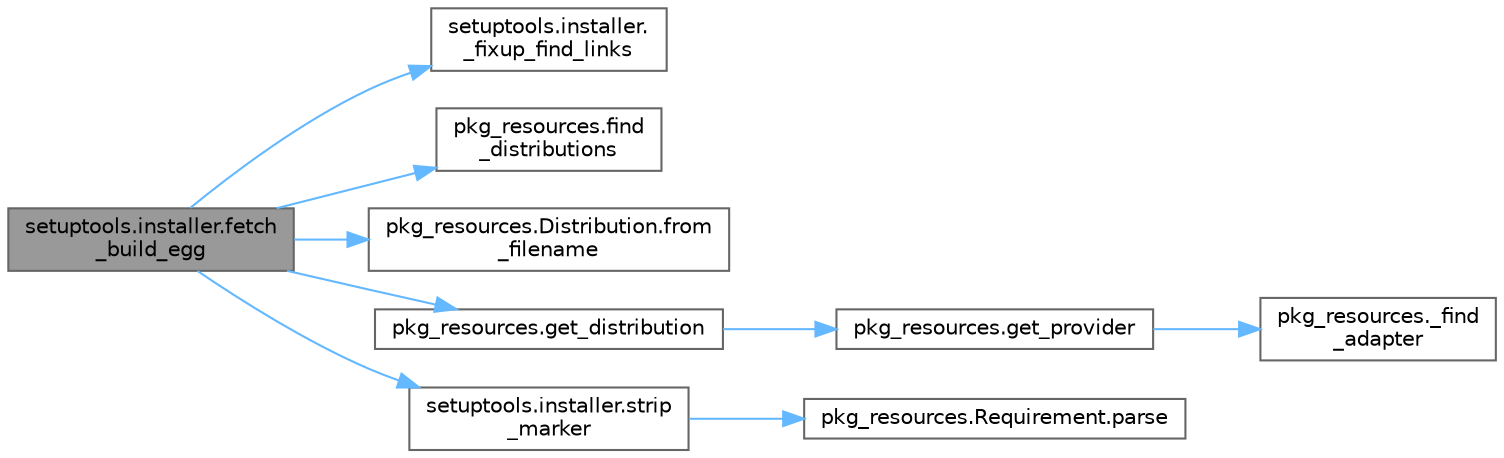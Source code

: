 digraph "setuptools.installer.fetch_build_egg"
{
 // LATEX_PDF_SIZE
  bgcolor="transparent";
  edge [fontname=Helvetica,fontsize=10,labelfontname=Helvetica,labelfontsize=10];
  node [fontname=Helvetica,fontsize=10,shape=box,height=0.2,width=0.4];
  rankdir="LR";
  Node1 [id="Node000001",label="setuptools.installer.fetch\l_build_egg",height=0.2,width=0.4,color="gray40", fillcolor="grey60", style="filled", fontcolor="black",tooltip=" "];
  Node1 -> Node2 [id="edge1_Node000001_Node000002",color="steelblue1",style="solid",tooltip=" "];
  Node2 [id="Node000002",label="setuptools.installer.\l_fixup_find_links",height=0.2,width=0.4,color="grey40", fillcolor="white", style="filled",URL="$namespacesetuptools_1_1installer.html#a789a1b0bf5f00b9b13f9ba8c58ce684d",tooltip=" "];
  Node1 -> Node3 [id="edge2_Node000001_Node000003",color="steelblue1",style="solid",tooltip=" "];
  Node3 [id="Node000003",label="pkg_resources.find\l_distributions",height=0.2,width=0.4,color="grey40", fillcolor="white", style="filled",URL="$namespacepkg__resources.html#a51749677ba5748175f96115506342ced",tooltip=" "];
  Node1 -> Node4 [id="edge3_Node000001_Node000004",color="steelblue1",style="solid",tooltip=" "];
  Node4 [id="Node000004",label="pkg_resources.Distribution.from\l_filename",height=0.2,width=0.4,color="grey40", fillcolor="white", style="filled",URL="$classpkg__resources_1_1_distribution.html#aee121508d0b0ed458b41ebade454b699",tooltip=" "];
  Node1 -> Node5 [id="edge4_Node000001_Node000005",color="steelblue1",style="solid",tooltip=" "];
  Node5 [id="Node000005",label="pkg_resources.get_distribution",height=0.2,width=0.4,color="grey40", fillcolor="white", style="filled",URL="$namespacepkg__resources.html#a1b12b6bb1ac1a3c247f0597aa0c520e6",tooltip=" "];
  Node5 -> Node6 [id="edge5_Node000005_Node000006",color="steelblue1",style="solid",tooltip=" "];
  Node6 [id="Node000006",label="pkg_resources.get_provider",height=0.2,width=0.4,color="grey40", fillcolor="white", style="filled",URL="$namespacepkg__resources.html#aeaaf1fa43568e2b67c0fc9cb63b7b8e1",tooltip=" "];
  Node6 -> Node7 [id="edge6_Node000006_Node000007",color="steelblue1",style="solid",tooltip=" "];
  Node7 [id="Node000007",label="pkg_resources._find\l_adapter",height=0.2,width=0.4,color="grey40", fillcolor="white", style="filled",URL="$namespacepkg__resources.html#ae7b42651951ebc6168d14931ecbf2abc",tooltip=" "];
  Node1 -> Node8 [id="edge7_Node000001_Node000008",color="steelblue1",style="solid",tooltip=" "];
  Node8 [id="Node000008",label="setuptools.installer.strip\l_marker",height=0.2,width=0.4,color="grey40", fillcolor="white", style="filled",URL="$namespacesetuptools_1_1installer.html#aef6e2e768c9a639a2cfe7fb354360352",tooltip=" "];
  Node8 -> Node9 [id="edge8_Node000008_Node000009",color="steelblue1",style="solid",tooltip=" "];
  Node9 [id="Node000009",label="pkg_resources.Requirement.parse",height=0.2,width=0.4,color="grey40", fillcolor="white", style="filled",URL="$classpkg__resources_1_1_requirement.html#a6aace7a6d4415dd1e2c045d9c73c5f6d",tooltip=" "];
}
